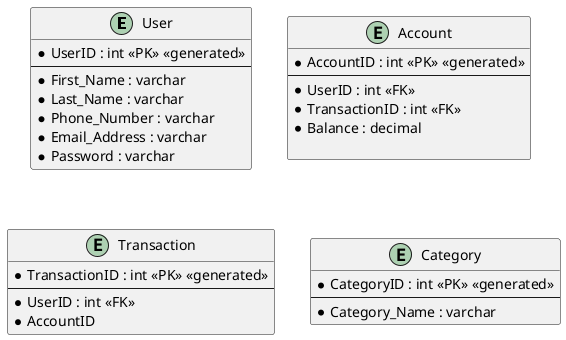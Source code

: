 

@startuml DBER Template

'groups two or more similar arrows together
skinparam groupInheritance 2

'Entities
entity User {
* UserID : int <<PK>> <<generated>>
--
* First_Name : varchar
* Last_Name : varchar
* Phone_Number : varchar
* Email_Address : varchar
* Password : varchar
}

entity Account {
* AccountID : int <<PK>> <<generated>>
--
* UserID : int <<FK>>
* TransactionID : int <<FK>>
* Balance : decimal 

}

entity Transaction {
* TransactionID : int <<PK>> <<generated>>
--
* UserID : int <<FK>>
* AccountID
}

entity Category {
* CategoryID : int <<PK>> <<generated>>
--
* Category_Name : varchar
}
'Relationship-Based Entities


'Entity-Entity Arrows 
'Including: Composition, Aggregation, and Extension/Inheritance [superclass notation])



'Entity-Relationship Arrows 
'Entity --> Relationship


@enduml